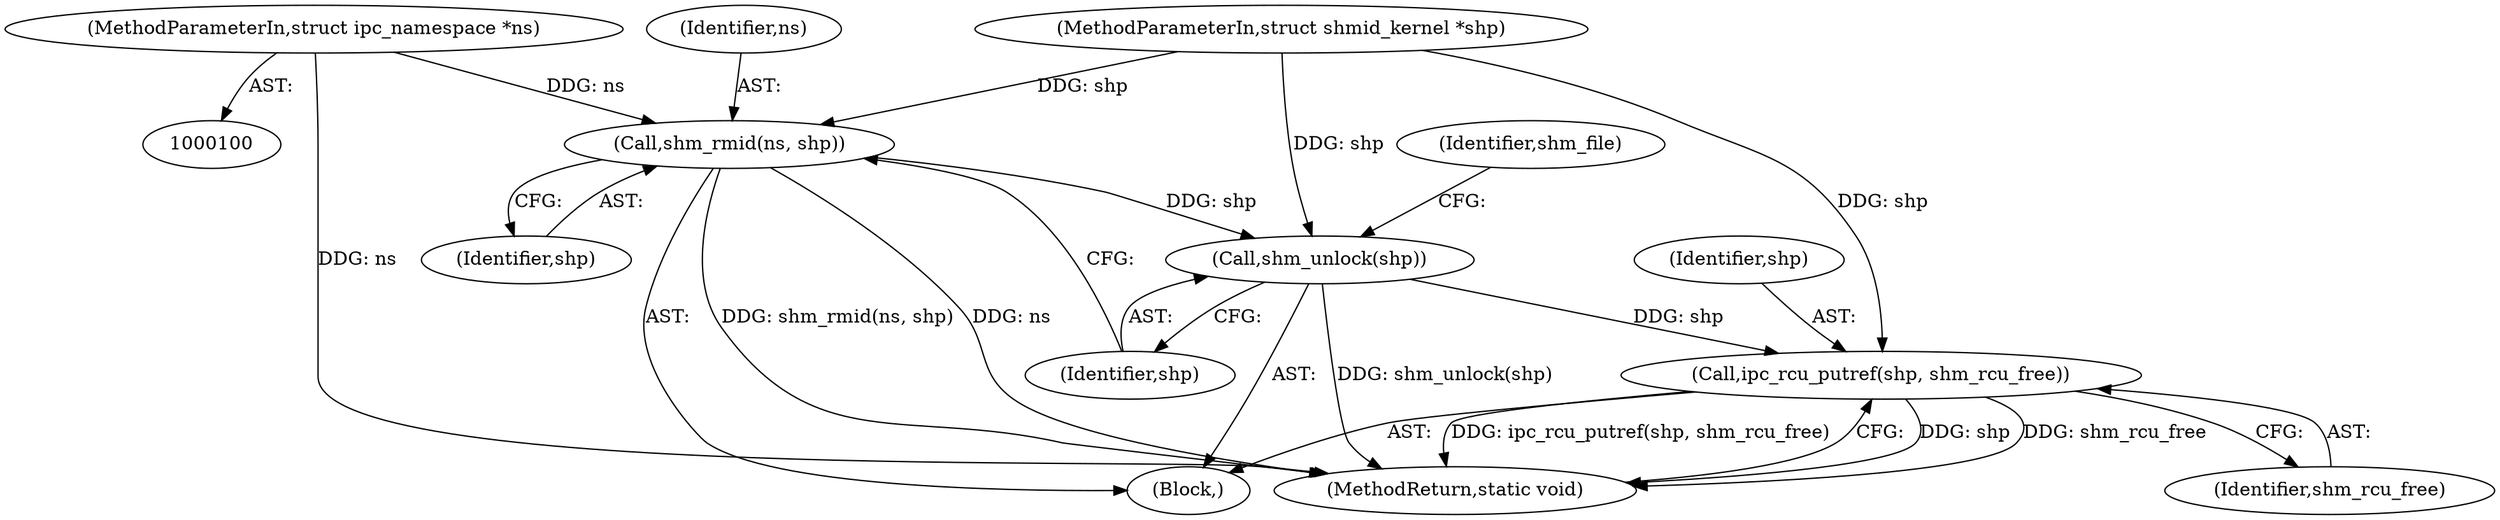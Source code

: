 digraph "0_linux_a399b29dfbaaaf91162b2dc5a5875dd51bbfa2a1_1@pointer" {
"1000101" [label="(MethodParameterIn,struct ipc_namespace *ns)"];
"1000128" [label="(Call,shm_rmid(ns, shp))"];
"1000131" [label="(Call,shm_unlock(shp))"];
"1000158" [label="(Call,ipc_rcu_putref(shp, shm_rcu_free))"];
"1000161" [label="(MethodReturn,static void)"];
"1000129" [label="(Identifier,ns)"];
"1000101" [label="(MethodParameterIn,struct ipc_namespace *ns)"];
"1000130" [label="(Identifier,shp)"];
"1000159" [label="(Identifier,shp)"];
"1000128" [label="(Call,shm_rmid(ns, shp))"];
"1000103" [label="(Block,)"];
"1000102" [label="(MethodParameterIn,struct shmid_kernel *shp)"];
"1000132" [label="(Identifier,shp)"];
"1000158" [label="(Call,ipc_rcu_putref(shp, shm_rcu_free))"];
"1000160" [label="(Identifier,shm_rcu_free)"];
"1000131" [label="(Call,shm_unlock(shp))"];
"1000136" [label="(Identifier,shm_file)"];
"1000101" -> "1000100"  [label="AST: "];
"1000101" -> "1000161"  [label="DDG: ns"];
"1000101" -> "1000128"  [label="DDG: ns"];
"1000128" -> "1000103"  [label="AST: "];
"1000128" -> "1000130"  [label="CFG: "];
"1000129" -> "1000128"  [label="AST: "];
"1000130" -> "1000128"  [label="AST: "];
"1000132" -> "1000128"  [label="CFG: "];
"1000128" -> "1000161"  [label="DDG: ns"];
"1000128" -> "1000161"  [label="DDG: shm_rmid(ns, shp)"];
"1000102" -> "1000128"  [label="DDG: shp"];
"1000128" -> "1000131"  [label="DDG: shp"];
"1000131" -> "1000103"  [label="AST: "];
"1000131" -> "1000132"  [label="CFG: "];
"1000132" -> "1000131"  [label="AST: "];
"1000136" -> "1000131"  [label="CFG: "];
"1000131" -> "1000161"  [label="DDG: shm_unlock(shp)"];
"1000102" -> "1000131"  [label="DDG: shp"];
"1000131" -> "1000158"  [label="DDG: shp"];
"1000158" -> "1000103"  [label="AST: "];
"1000158" -> "1000160"  [label="CFG: "];
"1000159" -> "1000158"  [label="AST: "];
"1000160" -> "1000158"  [label="AST: "];
"1000161" -> "1000158"  [label="CFG: "];
"1000158" -> "1000161"  [label="DDG: shp"];
"1000158" -> "1000161"  [label="DDG: shm_rcu_free"];
"1000158" -> "1000161"  [label="DDG: ipc_rcu_putref(shp, shm_rcu_free)"];
"1000102" -> "1000158"  [label="DDG: shp"];
}
